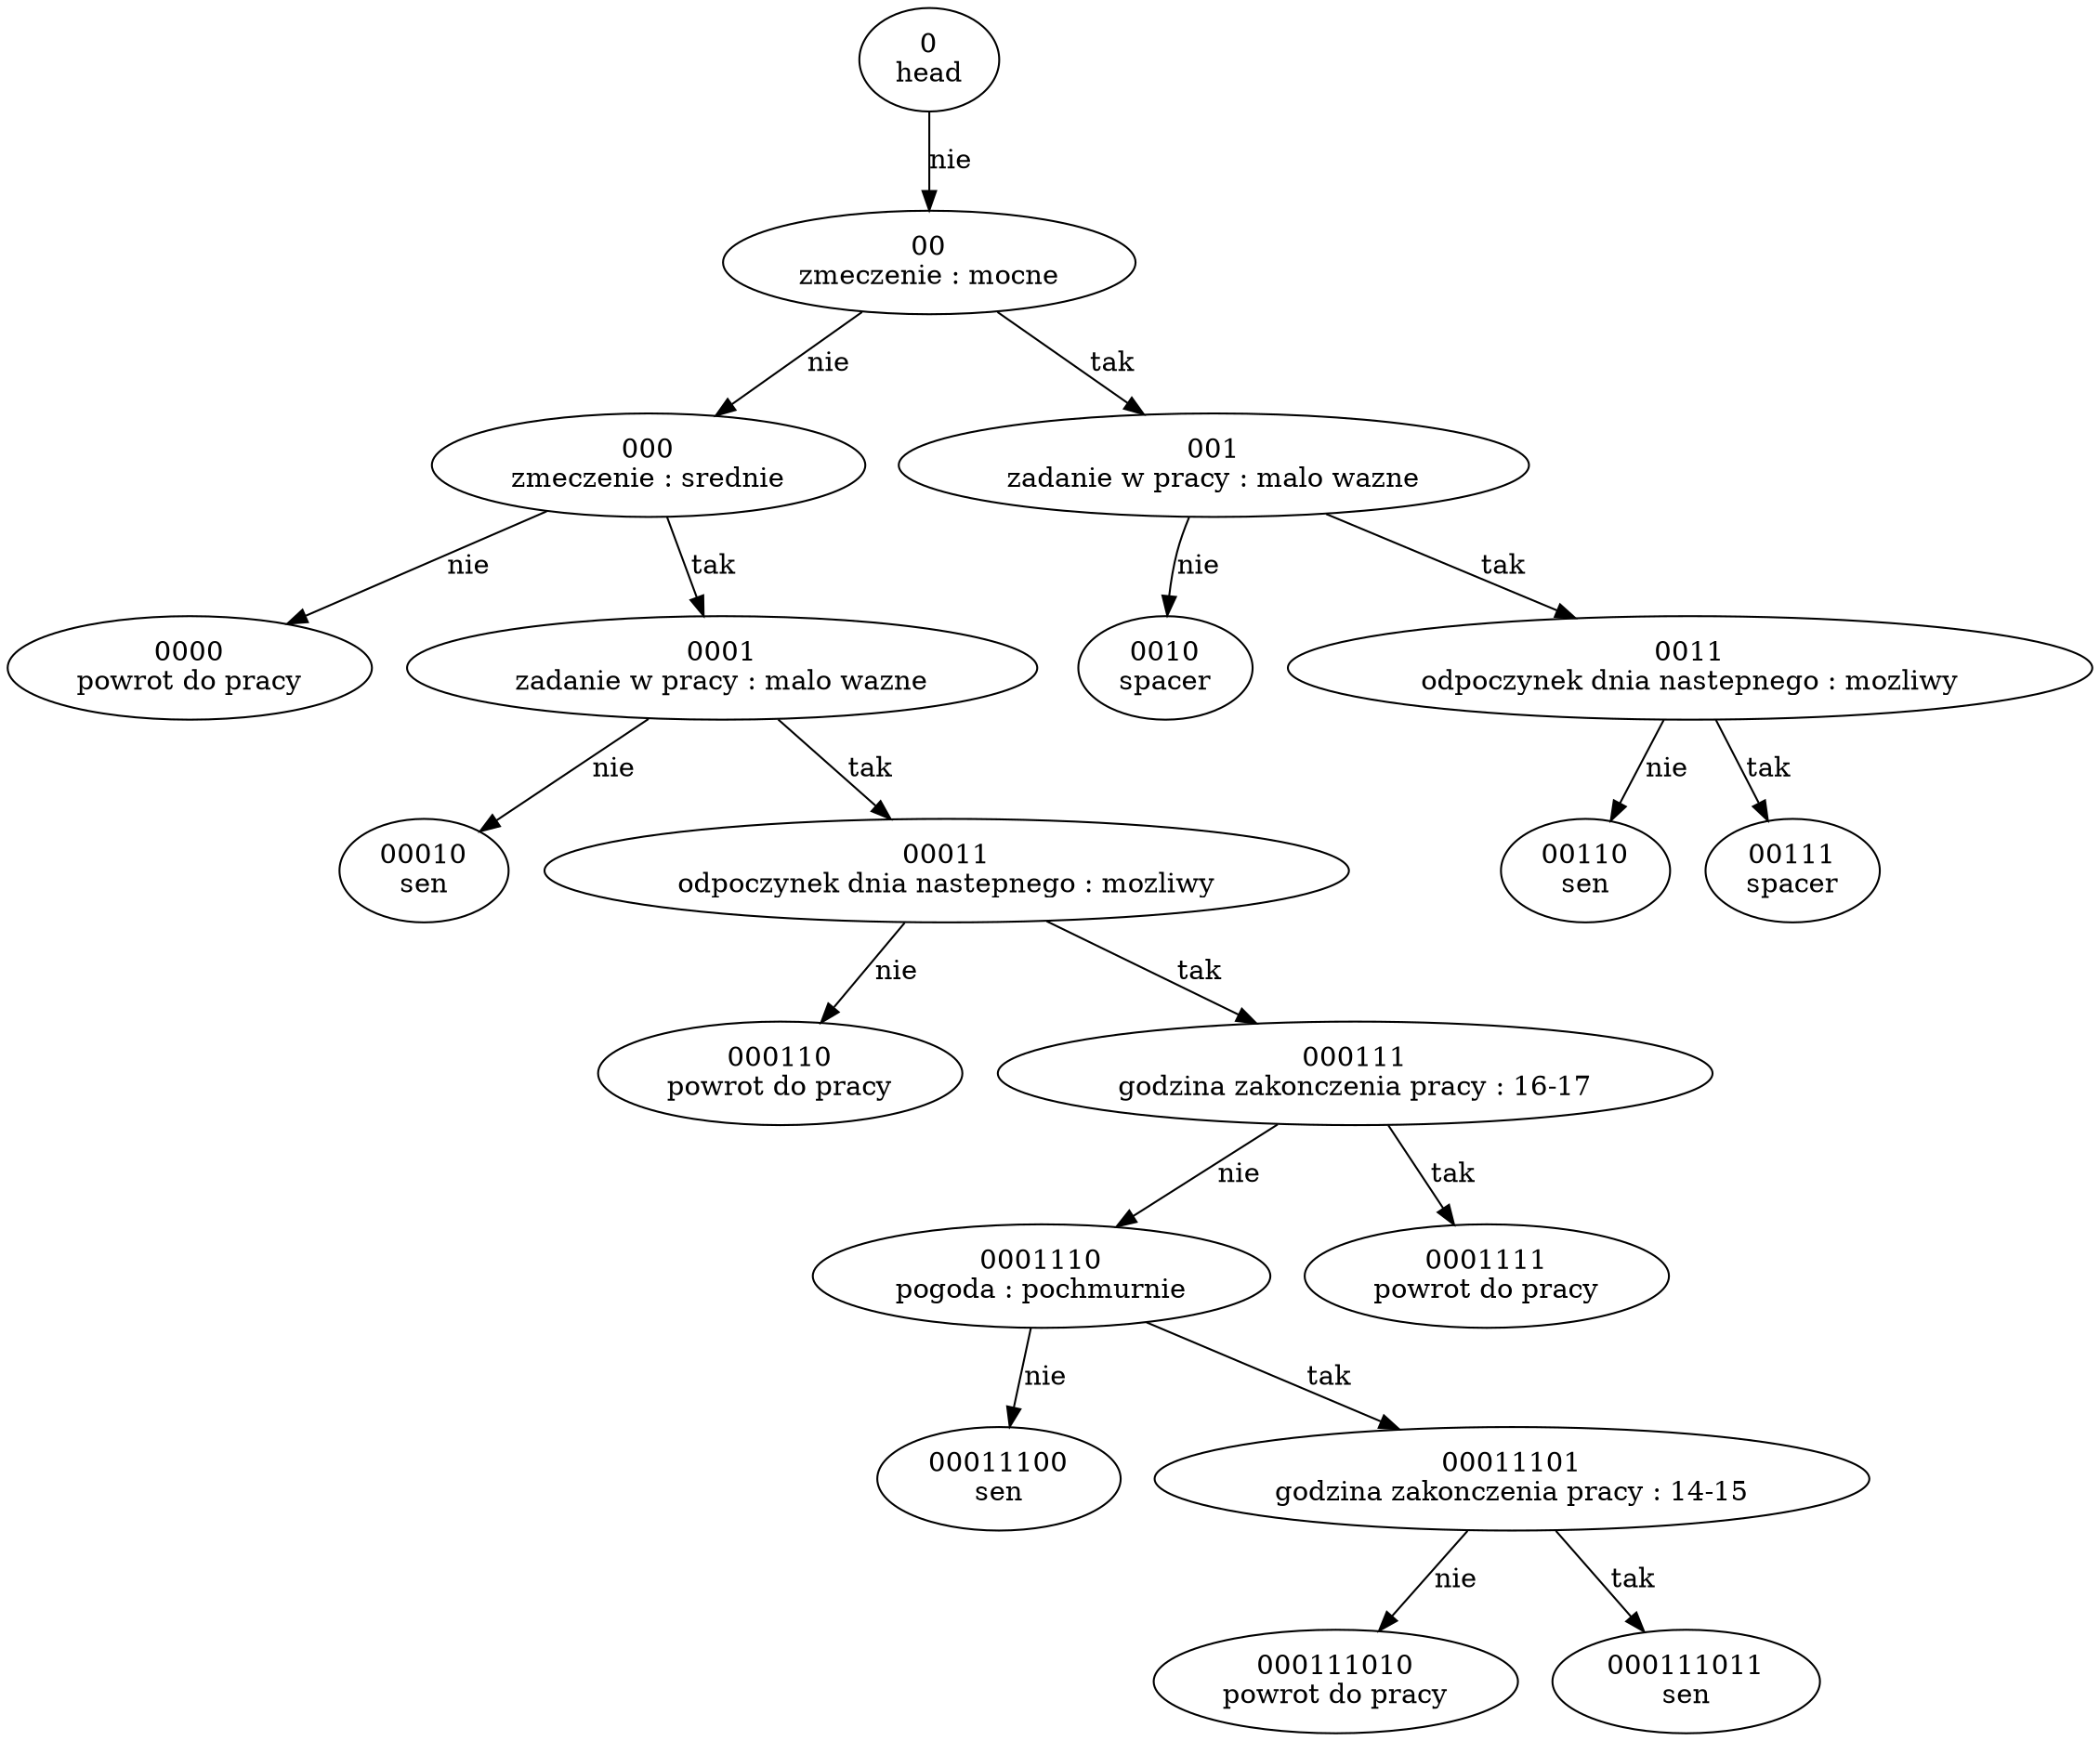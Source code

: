 strict digraph G {
"0\nhead" -> "00\nzmeczenie : mocne"  [label=nie];
"00\nzmeczenie : mocne" -> "000\nzmeczenie : srednie"  [label=nie];
"000\nzmeczenie : srednie" -> "0000\npowrot do pracy"  [label=nie];
"00\nzmeczenie : mocne" -> "000\nzmeczenie : srednie"  [label=nie];
"000\nzmeczenie : srednie" -> "0001\nzadanie w pracy : malo wazne"  [label=tak];
"0001\nzadanie w pracy : malo wazne" -> "00010\nsen"  [label=nie];
"000\nzmeczenie : srednie" -> "0001\nzadanie w pracy : malo wazne"  [label=tak];
"0001\nzadanie w pracy : malo wazne" -> "00011\nodpoczynek dnia nastepnego : mozliwy"  [label=tak];
"00011\nodpoczynek dnia nastepnego : mozliwy" -> "000110\npowrot do pracy"  [label=nie];
"0001\nzadanie w pracy : malo wazne" -> "00011\nodpoczynek dnia nastepnego : mozliwy"  [label=tak];
"00011\nodpoczynek dnia nastepnego : mozliwy" -> "000111\ngodzina zakonczenia pracy : 16-17"  [label=tak];
"000111\ngodzina zakonczenia pracy : 16-17" -> "0001110\npogoda : pochmurnie"  [label=nie];
"0001110\npogoda : pochmurnie" -> "00011100\nsen"  [label=nie];
"000111\ngodzina zakonczenia pracy : 16-17" -> "0001110\npogoda : pochmurnie"  [label=nie];
"0001110\npogoda : pochmurnie" -> "00011101\ngodzina zakonczenia pracy : 14-15"  [label=tak];
"00011101\ngodzina zakonczenia pracy : 14-15" -> "000111010\npowrot do pracy"  [label=nie];
"0001110\npogoda : pochmurnie" -> "00011101\ngodzina zakonczenia pracy : 14-15"  [label=tak];
"00011101\ngodzina zakonczenia pracy : 14-15" -> "000111011\nsen"  [label=tak];
"00011\nodpoczynek dnia nastepnego : mozliwy" -> "000111\ngodzina zakonczenia pracy : 16-17"  [label=tak];
"000111\ngodzina zakonczenia pracy : 16-17" -> "0001111\npowrot do pracy"  [label=tak];
"0\nhead" -> "00\nzmeczenie : mocne"  [label=nie];
"00\nzmeczenie : mocne" -> "001\nzadanie w pracy : malo wazne"  [label=tak];
"001\nzadanie w pracy : malo wazne" -> "0010\nspacer"  [label=nie];
"00\nzmeczenie : mocne" -> "001\nzadanie w pracy : malo wazne"  [label=tak];
"001\nzadanie w pracy : malo wazne" -> "0011\nodpoczynek dnia nastepnego : mozliwy"  [label=tak];
"0011\nodpoczynek dnia nastepnego : mozliwy" -> "00110\nsen"  [label=nie];
"001\nzadanie w pracy : malo wazne" -> "0011\nodpoczynek dnia nastepnego : mozliwy"  [label=tak];
"0011\nodpoczynek dnia nastepnego : mozliwy" -> "00111\nspacer"  [label=tak];
}
